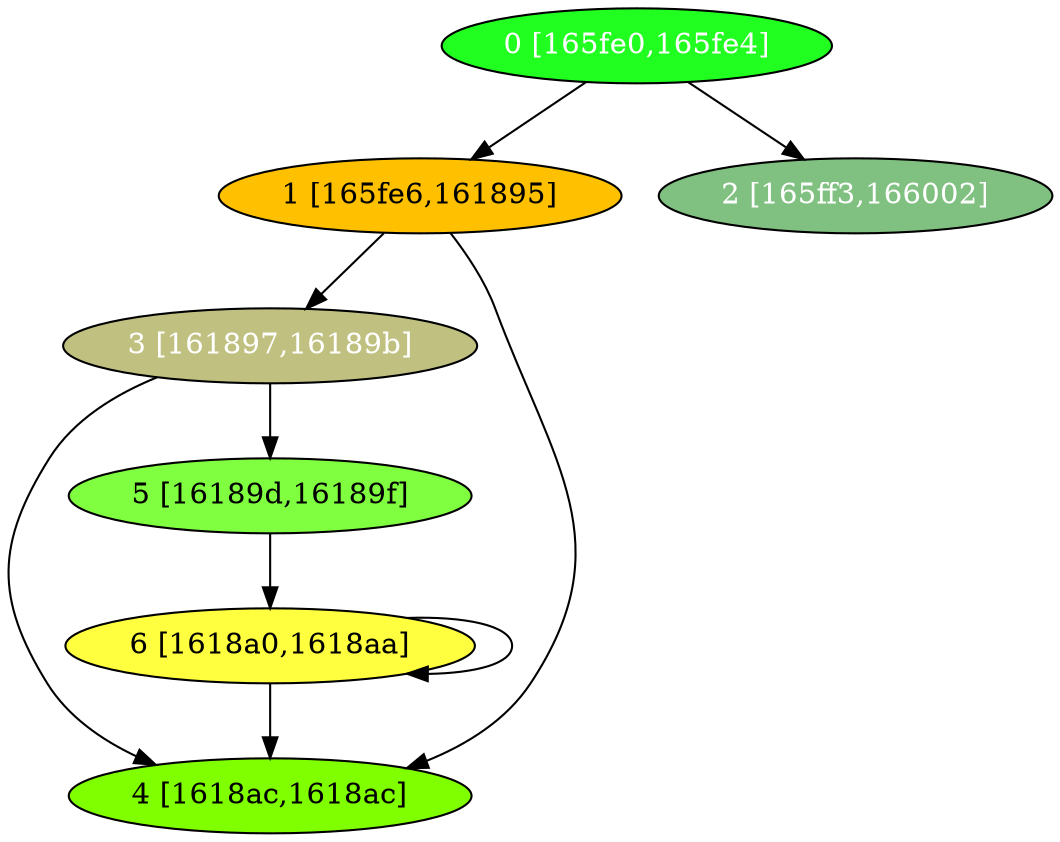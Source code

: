 diGraph libnss3{
	libnss3_0  [style=filled fillcolor="#20FF20" fontcolor="#ffffff" shape=oval label="0 [165fe0,165fe4]"]
	libnss3_1  [style=filled fillcolor="#FFC000" fontcolor="#000000" shape=oval label="1 [165fe6,161895]"]
	libnss3_2  [style=filled fillcolor="#80C080" fontcolor="#ffffff" shape=oval label="2 [165ff3,166002]"]
	libnss3_3  [style=filled fillcolor="#C0C080" fontcolor="#ffffff" shape=oval label="3 [161897,16189b]"]
	libnss3_4  [style=filled fillcolor="#80FF00" fontcolor="#000000" shape=oval label="4 [1618ac,1618ac]"]
	libnss3_5  [style=filled fillcolor="#80FF40" fontcolor="#000000" shape=oval label="5 [16189d,16189f]"]
	libnss3_6  [style=filled fillcolor="#FFFF40" fontcolor="#000000" shape=oval label="6 [1618a0,1618aa]"]

	libnss3_0 -> libnss3_1
	libnss3_0 -> libnss3_2
	libnss3_1 -> libnss3_3
	libnss3_1 -> libnss3_4
	libnss3_3 -> libnss3_4
	libnss3_3 -> libnss3_5
	libnss3_5 -> libnss3_6
	libnss3_6 -> libnss3_4
	libnss3_6 -> libnss3_6
}
